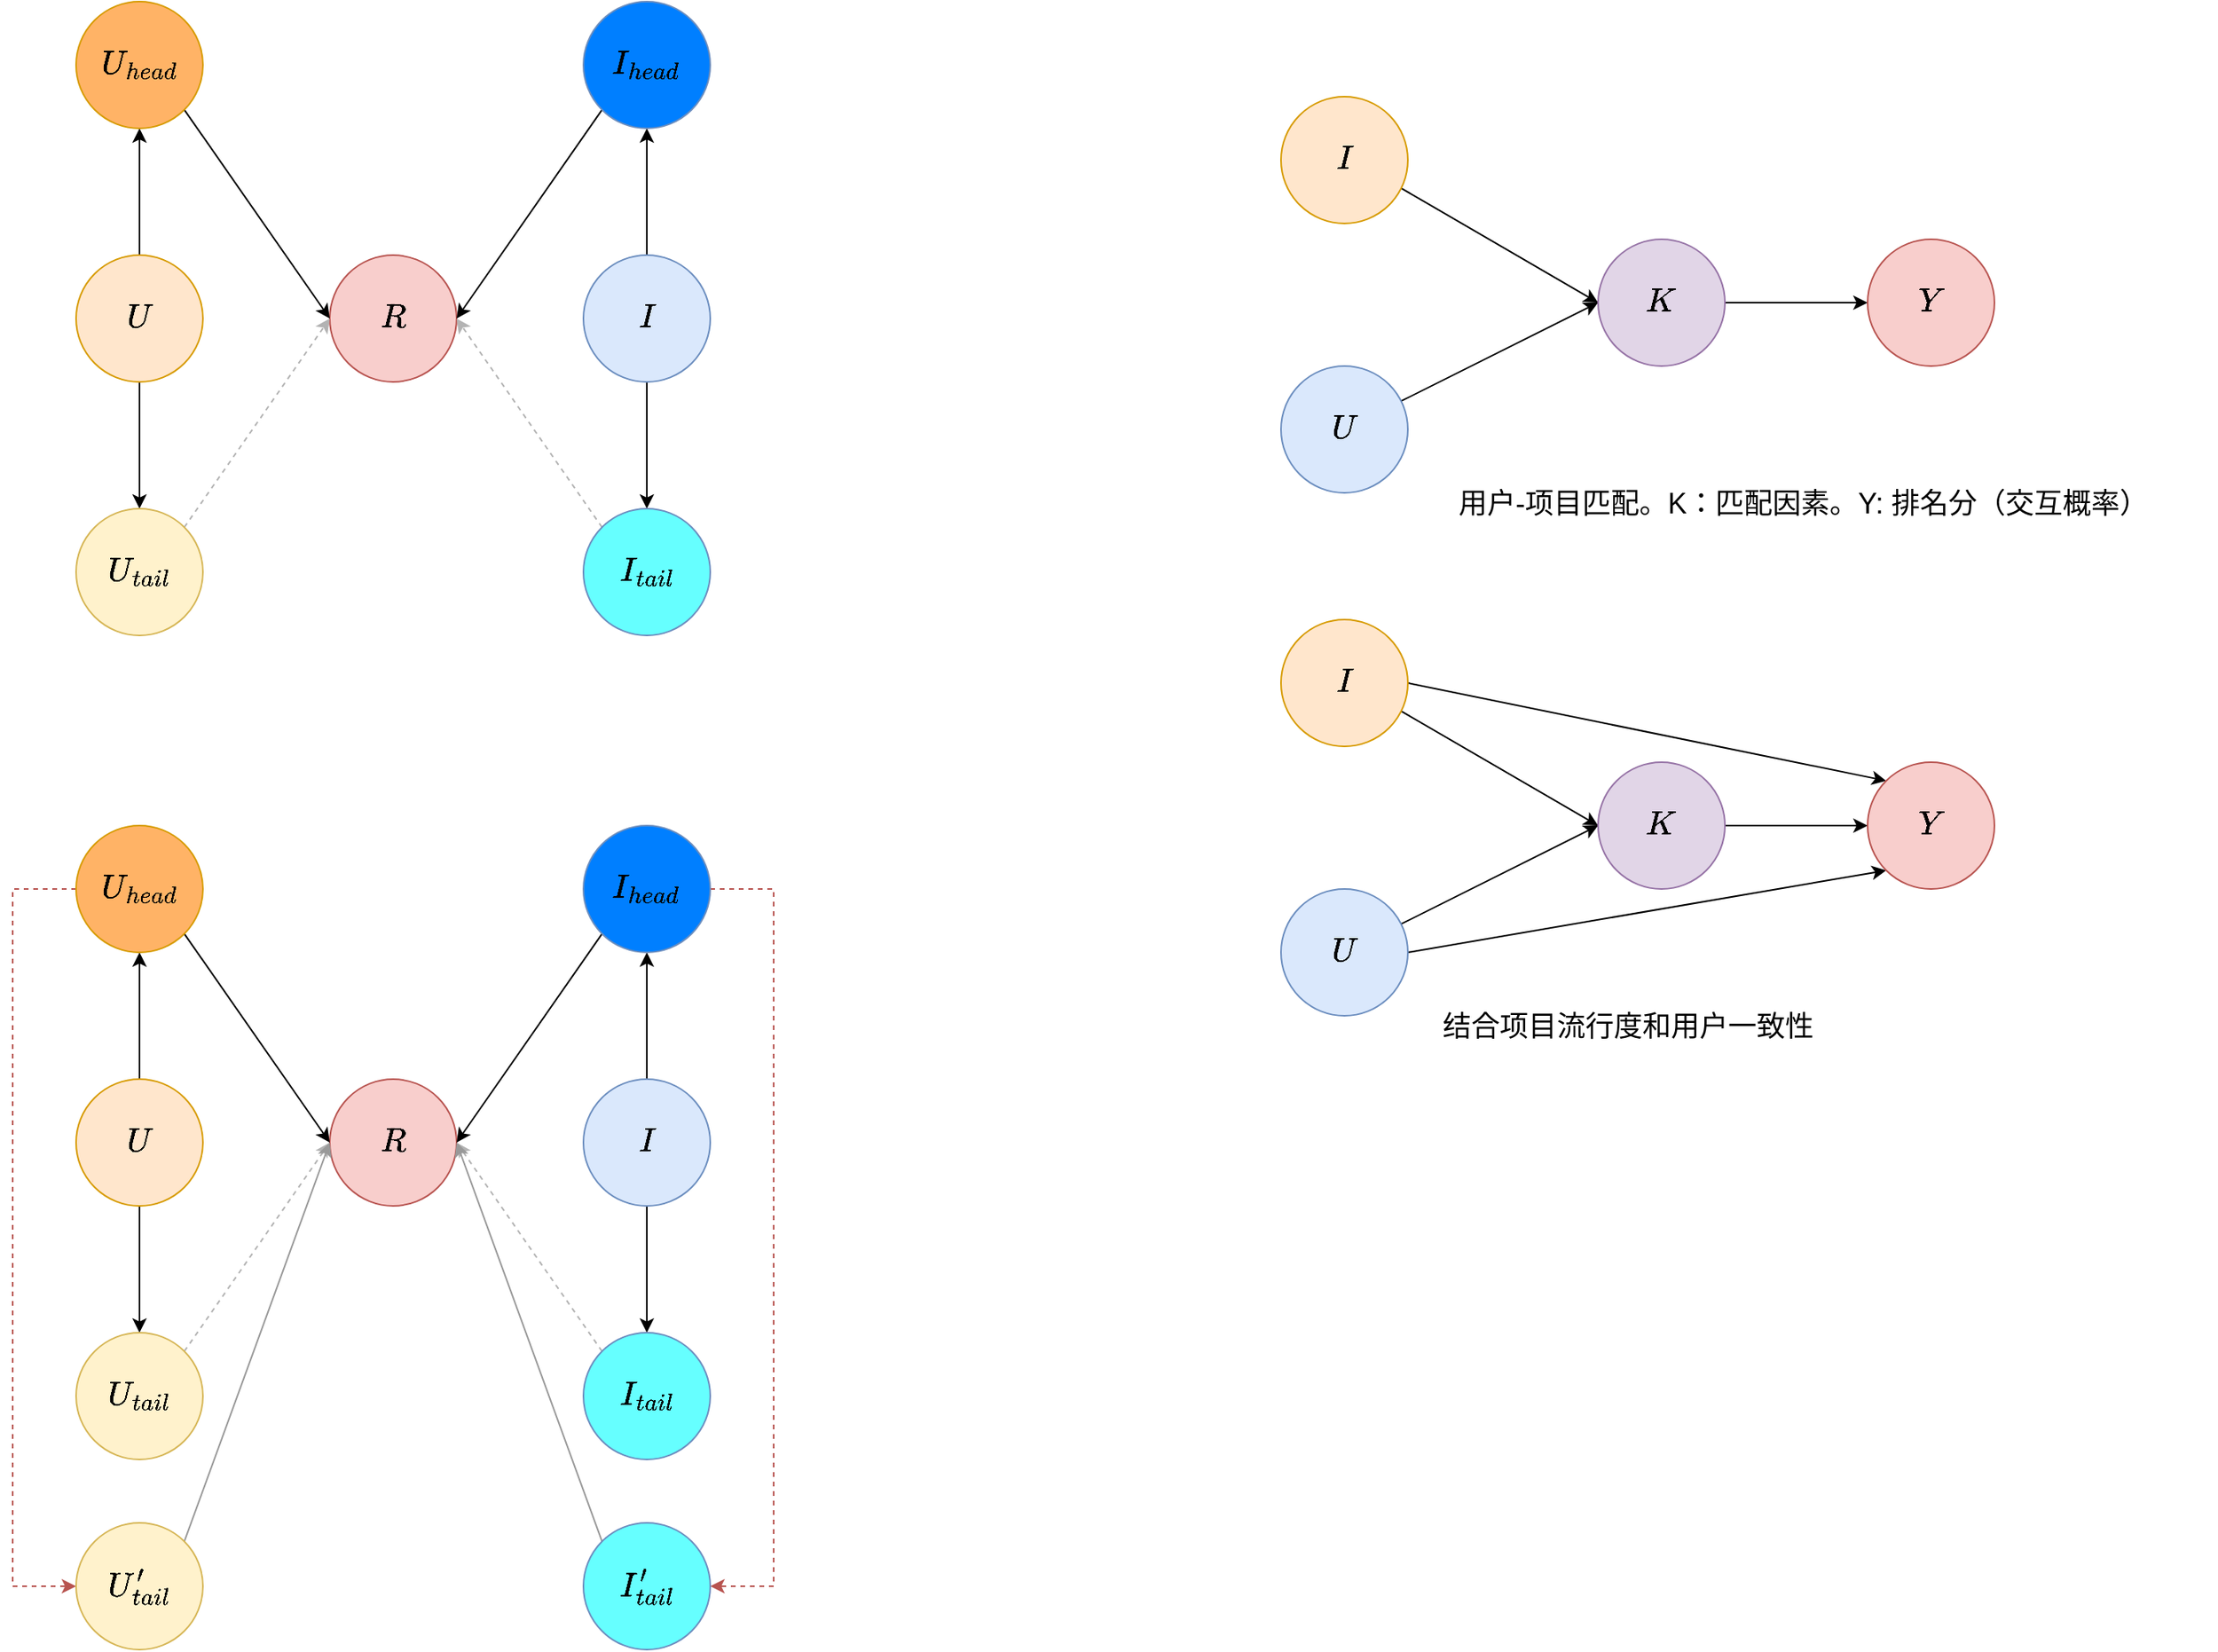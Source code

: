 <mxfile version="24.7.17">
  <diagram name="第 1 页" id="56BlYWJSqFPztJBqIIqX">
    <mxGraphModel dx="1631" dy="878" grid="1" gridSize="10" guides="1" tooltips="1" connect="1" arrows="1" fold="1" page="1" pageScale="1" pageWidth="1654" pageHeight="1169" math="1" shadow="0">
      <root>
        <mxCell id="0" />
        <mxCell id="1" parent="0" />
        <mxCell id="Yaq9q1l7534vEPPW3w2g-6" value="&lt;span style=&quot;font-size: 18px;&quot;&gt;$$R$$&lt;/span&gt;" style="ellipse;whiteSpace=wrap;html=1;aspect=fixed;fillColor=#f8cecc;strokeColor=#b85450;" parent="1" vertex="1">
          <mxGeometry x="280" y="170" width="80" height="80" as="geometry" />
        </mxCell>
        <mxCell id="Erw1R6gie_0iuRzOBLvt-8" style="edgeStyle=orthogonalEdgeStyle;rounded=0;orthogonalLoop=1;jettySize=auto;html=1;exitX=0.5;exitY=0;exitDx=0;exitDy=0;entryX=0.5;entryY=1;entryDx=0;entryDy=0;" parent="1" source="Yaq9q1l7534vEPPW3w2g-7" target="Erw1R6gie_0iuRzOBLvt-2" edge="1">
          <mxGeometry relative="1" as="geometry" />
        </mxCell>
        <mxCell id="Erw1R6gie_0iuRzOBLvt-9" style="edgeStyle=orthogonalEdgeStyle;rounded=0;orthogonalLoop=1;jettySize=auto;html=1;exitX=0.5;exitY=1;exitDx=0;exitDy=0;" parent="1" source="Yaq9q1l7534vEPPW3w2g-7" target="Erw1R6gie_0iuRzOBLvt-1" edge="1">
          <mxGeometry relative="1" as="geometry" />
        </mxCell>
        <mxCell id="Yaq9q1l7534vEPPW3w2g-7" value="&lt;font style=&quot;font-size: 18px;&quot;&gt;$$U$$&lt;/font&gt;" style="ellipse;whiteSpace=wrap;html=1;aspect=fixed;fillColor=#ffe6cc;strokeColor=#d79b00;" parent="1" vertex="1">
          <mxGeometry x="120" y="170" width="80" height="80" as="geometry" />
        </mxCell>
        <mxCell id="Erw1R6gie_0iuRzOBLvt-10" style="edgeStyle=orthogonalEdgeStyle;rounded=0;orthogonalLoop=1;jettySize=auto;html=1;exitX=0.5;exitY=1;exitDx=0;exitDy=0;entryX=0.5;entryY=0;entryDx=0;entryDy=0;" parent="1" source="Yaq9q1l7534vEPPW3w2g-8" target="Yaq9q1l7534vEPPW3w2g-9" edge="1">
          <mxGeometry relative="1" as="geometry" />
        </mxCell>
        <mxCell id="Erw1R6gie_0iuRzOBLvt-11" style="edgeStyle=orthogonalEdgeStyle;rounded=0;orthogonalLoop=1;jettySize=auto;html=1;exitX=0.5;exitY=0;exitDx=0;exitDy=0;" parent="1" source="Yaq9q1l7534vEPPW3w2g-8" target="Yaq9q1l7534vEPPW3w2g-10" edge="1">
          <mxGeometry relative="1" as="geometry" />
        </mxCell>
        <mxCell id="Yaq9q1l7534vEPPW3w2g-8" value="&lt;span style=&quot;font-size: 18px;&quot;&gt;$$I$$&lt;/span&gt;" style="ellipse;whiteSpace=wrap;html=1;aspect=fixed;fillColor=#dae8fc;strokeColor=#6c8ebf;" parent="1" vertex="1">
          <mxGeometry x="440" y="170" width="80" height="80" as="geometry" />
        </mxCell>
        <mxCell id="Erw1R6gie_0iuRzOBLvt-16" style="rounded=0;orthogonalLoop=1;jettySize=auto;html=1;exitX=0;exitY=0;exitDx=0;exitDy=0;entryX=1;entryY=0.5;entryDx=0;entryDy=0;dashed=1;strokeColor=#B3B3B3;" parent="1" source="Yaq9q1l7534vEPPW3w2g-9" target="Yaq9q1l7534vEPPW3w2g-6" edge="1">
          <mxGeometry relative="1" as="geometry" />
        </mxCell>
        <mxCell id="Yaq9q1l7534vEPPW3w2g-9" value="&lt;span style=&quot;font-size: 18px;&quot;&gt;$$I_{tail}$$&lt;/span&gt;" style="ellipse;whiteSpace=wrap;html=1;aspect=fixed;fillColor=#66FFFF;strokeColor=#6c8ebf;" parent="1" vertex="1">
          <mxGeometry x="440" y="330" width="80" height="80" as="geometry" />
        </mxCell>
        <mxCell id="Erw1R6gie_0iuRzOBLvt-15" style="rounded=0;orthogonalLoop=1;jettySize=auto;html=1;exitX=0;exitY=1;exitDx=0;exitDy=0;entryX=1;entryY=0.5;entryDx=0;entryDy=0;" parent="1" source="Yaq9q1l7534vEPPW3w2g-10" target="Yaq9q1l7534vEPPW3w2g-6" edge="1">
          <mxGeometry relative="1" as="geometry" />
        </mxCell>
        <mxCell id="Yaq9q1l7534vEPPW3w2g-10" value="&lt;span style=&quot;font-size: 18px;&quot;&gt;$$I_{head}$$&lt;/span&gt;" style="ellipse;whiteSpace=wrap;html=1;aspect=fixed;fillColor=#007FFF;strokeColor=#6c8ebf;" parent="1" vertex="1">
          <mxGeometry x="440" y="10" width="80" height="80" as="geometry" />
        </mxCell>
        <mxCell id="Erw1R6gie_0iuRzOBLvt-14" style="rounded=0;orthogonalLoop=1;jettySize=auto;html=1;exitX=1;exitY=0;exitDx=0;exitDy=0;dashed=1;strokeColor=#B3B3B3;" parent="1" source="Erw1R6gie_0iuRzOBLvt-1" edge="1">
          <mxGeometry relative="1" as="geometry">
            <mxPoint x="280" y="210" as="targetPoint" />
          </mxGeometry>
        </mxCell>
        <mxCell id="Erw1R6gie_0iuRzOBLvt-1" value="&lt;span style=&quot;font-size: 18px;&quot;&gt;$$U_{tail}$$&lt;/span&gt;" style="ellipse;whiteSpace=wrap;html=1;aspect=fixed;fillColor=#fff2cc;strokeColor=#d6b656;" parent="1" vertex="1">
          <mxGeometry x="120" y="330" width="80" height="80" as="geometry" />
        </mxCell>
        <mxCell id="Erw1R6gie_0iuRzOBLvt-12" style="rounded=0;orthogonalLoop=1;jettySize=auto;html=1;exitX=1;exitY=1;exitDx=0;exitDy=0;entryX=0;entryY=0.5;entryDx=0;entryDy=0;" parent="1" source="Erw1R6gie_0iuRzOBLvt-2" target="Yaq9q1l7534vEPPW3w2g-6" edge="1">
          <mxGeometry relative="1" as="geometry" />
        </mxCell>
        <mxCell id="Erw1R6gie_0iuRzOBLvt-2" value="&lt;span style=&quot;font-size: 18px;&quot;&gt;$$U_{head}$$&lt;/span&gt;" style="ellipse;whiteSpace=wrap;html=1;aspect=fixed;fillColor=#FFB366;strokeColor=#d79b00;" parent="1" vertex="1">
          <mxGeometry x="120" y="10" width="80" height="80" as="geometry" />
        </mxCell>
        <mxCell id="Erw1R6gie_0iuRzOBLvt-17" value="&lt;span style=&quot;font-size: 18px;&quot;&gt;$$R$$&lt;/span&gt;" style="ellipse;whiteSpace=wrap;html=1;aspect=fixed;fillColor=#f8cecc;strokeColor=#b85450;" parent="1" vertex="1">
          <mxGeometry x="280" y="690" width="80" height="80" as="geometry" />
        </mxCell>
        <mxCell id="Erw1R6gie_0iuRzOBLvt-18" style="edgeStyle=orthogonalEdgeStyle;rounded=0;orthogonalLoop=1;jettySize=auto;html=1;exitX=0.5;exitY=0;exitDx=0;exitDy=0;entryX=0.5;entryY=1;entryDx=0;entryDy=0;" parent="1" source="Erw1R6gie_0iuRzOBLvt-20" target="Erw1R6gie_0iuRzOBLvt-31" edge="1">
          <mxGeometry relative="1" as="geometry" />
        </mxCell>
        <mxCell id="Erw1R6gie_0iuRzOBLvt-19" style="edgeStyle=orthogonalEdgeStyle;rounded=0;orthogonalLoop=1;jettySize=auto;html=1;exitX=0.5;exitY=1;exitDx=0;exitDy=0;" parent="1" source="Erw1R6gie_0iuRzOBLvt-20" target="Erw1R6gie_0iuRzOBLvt-29" edge="1">
          <mxGeometry relative="1" as="geometry" />
        </mxCell>
        <mxCell id="Erw1R6gie_0iuRzOBLvt-20" value="&lt;font style=&quot;font-size: 18px;&quot;&gt;$$U$$&lt;/font&gt;" style="ellipse;whiteSpace=wrap;html=1;aspect=fixed;fillColor=#ffe6cc;strokeColor=#d79b00;" parent="1" vertex="1">
          <mxGeometry x="120" y="690" width="80" height="80" as="geometry" />
        </mxCell>
        <mxCell id="Erw1R6gie_0iuRzOBLvt-21" style="edgeStyle=orthogonalEdgeStyle;rounded=0;orthogonalLoop=1;jettySize=auto;html=1;exitX=0.5;exitY=1;exitDx=0;exitDy=0;entryX=0.5;entryY=0;entryDx=0;entryDy=0;" parent="1" source="Erw1R6gie_0iuRzOBLvt-23" target="Erw1R6gie_0iuRzOBLvt-25" edge="1">
          <mxGeometry relative="1" as="geometry" />
        </mxCell>
        <mxCell id="Erw1R6gie_0iuRzOBLvt-22" style="edgeStyle=orthogonalEdgeStyle;rounded=0;orthogonalLoop=1;jettySize=auto;html=1;exitX=0.5;exitY=0;exitDx=0;exitDy=0;" parent="1" source="Erw1R6gie_0iuRzOBLvt-23" target="Erw1R6gie_0iuRzOBLvt-27" edge="1">
          <mxGeometry relative="1" as="geometry" />
        </mxCell>
        <mxCell id="Erw1R6gie_0iuRzOBLvt-23" value="&lt;span style=&quot;font-size: 18px;&quot;&gt;$$I$$&lt;/span&gt;" style="ellipse;whiteSpace=wrap;html=1;aspect=fixed;fillColor=#dae8fc;strokeColor=#6c8ebf;" parent="1" vertex="1">
          <mxGeometry x="440" y="690" width="80" height="80" as="geometry" />
        </mxCell>
        <mxCell id="Erw1R6gie_0iuRzOBLvt-24" style="rounded=0;orthogonalLoop=1;jettySize=auto;html=1;exitX=0;exitY=0;exitDx=0;exitDy=0;entryX=1;entryY=0.5;entryDx=0;entryDy=0;dashed=1;strokeColor=#B3B3B3;" parent="1" source="Erw1R6gie_0iuRzOBLvt-25" target="Erw1R6gie_0iuRzOBLvt-17" edge="1">
          <mxGeometry relative="1" as="geometry" />
        </mxCell>
        <mxCell id="Erw1R6gie_0iuRzOBLvt-25" value="&lt;span style=&quot;font-size: 18px;&quot;&gt;$$I_{tail}$$&lt;/span&gt;" style="ellipse;whiteSpace=wrap;html=1;aspect=fixed;fillColor=#66FFFF;strokeColor=#6c8ebf;" parent="1" vertex="1">
          <mxGeometry x="440" y="850" width="80" height="80" as="geometry" />
        </mxCell>
        <mxCell id="Erw1R6gie_0iuRzOBLvt-26" style="rounded=0;orthogonalLoop=1;jettySize=auto;html=1;exitX=0;exitY=1;exitDx=0;exitDy=0;entryX=1;entryY=0.5;entryDx=0;entryDy=0;" parent="1" source="Erw1R6gie_0iuRzOBLvt-27" target="Erw1R6gie_0iuRzOBLvt-17" edge="1">
          <mxGeometry relative="1" as="geometry" />
        </mxCell>
        <mxCell id="Erw1R6gie_0iuRzOBLvt-36" style="edgeStyle=orthogonalEdgeStyle;rounded=0;orthogonalLoop=1;jettySize=auto;html=1;exitX=1;exitY=0.5;exitDx=0;exitDy=0;entryX=1;entryY=0.5;entryDx=0;entryDy=0;fillColor=#f8cecc;strokeColor=#b85450;dashed=1;" parent="1" source="Erw1R6gie_0iuRzOBLvt-27" target="Erw1R6gie_0iuRzOBLvt-32" edge="1">
          <mxGeometry relative="1" as="geometry">
            <Array as="points">
              <mxPoint x="560" y="570" />
              <mxPoint x="560" y="1010" />
            </Array>
          </mxGeometry>
        </mxCell>
        <mxCell id="Erw1R6gie_0iuRzOBLvt-27" value="&lt;span style=&quot;font-size: 18px;&quot;&gt;$$I_{head}$$&lt;/span&gt;" style="ellipse;whiteSpace=wrap;html=1;aspect=fixed;fillColor=#007FFF;strokeColor=#6c8ebf;" parent="1" vertex="1">
          <mxGeometry x="440" y="530" width="80" height="80" as="geometry" />
        </mxCell>
        <mxCell id="Erw1R6gie_0iuRzOBLvt-28" style="rounded=0;orthogonalLoop=1;jettySize=auto;html=1;exitX=1;exitY=0;exitDx=0;exitDy=0;dashed=1;strokeColor=#B3B3B3;" parent="1" source="Erw1R6gie_0iuRzOBLvt-29" edge="1">
          <mxGeometry relative="1" as="geometry">
            <mxPoint x="280" y="730" as="targetPoint" />
          </mxGeometry>
        </mxCell>
        <mxCell id="Erw1R6gie_0iuRzOBLvt-29" value="&lt;span style=&quot;font-size: 18px;&quot;&gt;$$U_{tail}$$&lt;/span&gt;" style="ellipse;whiteSpace=wrap;html=1;aspect=fixed;fillColor=#fff2cc;strokeColor=#d6b656;" parent="1" vertex="1">
          <mxGeometry x="120" y="850" width="80" height="80" as="geometry" />
        </mxCell>
        <mxCell id="Erw1R6gie_0iuRzOBLvt-30" style="rounded=0;orthogonalLoop=1;jettySize=auto;html=1;exitX=1;exitY=1;exitDx=0;exitDy=0;entryX=0;entryY=0.5;entryDx=0;entryDy=0;" parent="1" source="Erw1R6gie_0iuRzOBLvt-31" target="Erw1R6gie_0iuRzOBLvt-17" edge="1">
          <mxGeometry relative="1" as="geometry" />
        </mxCell>
        <mxCell id="Erw1R6gie_0iuRzOBLvt-35" style="edgeStyle=orthogonalEdgeStyle;rounded=0;orthogonalLoop=1;jettySize=auto;html=1;exitX=0;exitY=0.5;exitDx=0;exitDy=0;entryX=0;entryY=0.5;entryDx=0;entryDy=0;dashed=1;fillColor=#f8cecc;strokeColor=#b85450;" parent="1" source="Erw1R6gie_0iuRzOBLvt-31" target="Erw1R6gie_0iuRzOBLvt-33" edge="1">
          <mxGeometry relative="1" as="geometry">
            <Array as="points">
              <mxPoint x="80" y="570" />
              <mxPoint x="80" y="1010" />
            </Array>
          </mxGeometry>
        </mxCell>
        <mxCell id="Erw1R6gie_0iuRzOBLvt-31" value="&lt;span style=&quot;font-size: 18px;&quot;&gt;$$U_{head}$$&lt;/span&gt;" style="ellipse;whiteSpace=wrap;html=1;aspect=fixed;fillColor=#FFB366;strokeColor=#d79b00;" parent="1" vertex="1">
          <mxGeometry x="120" y="530" width="80" height="80" as="geometry" />
        </mxCell>
        <mxCell id="Erw1R6gie_0iuRzOBLvt-37" style="rounded=0;orthogonalLoop=1;jettySize=auto;html=1;exitX=0;exitY=0;exitDx=0;exitDy=0;entryX=1;entryY=0.5;entryDx=0;entryDy=0;strokeColor=#999999;" parent="1" source="Erw1R6gie_0iuRzOBLvt-32" target="Erw1R6gie_0iuRzOBLvt-17" edge="1">
          <mxGeometry relative="1" as="geometry" />
        </mxCell>
        <mxCell id="Erw1R6gie_0iuRzOBLvt-32" value="&lt;span style=&quot;font-size: 18px;&quot;&gt;$$I_{tail}^{\prime}$$&lt;/span&gt;" style="ellipse;whiteSpace=wrap;html=1;aspect=fixed;fillColor=#66FFFF;strokeColor=#6c8ebf;" parent="1" vertex="1">
          <mxGeometry x="440" y="970" width="80" height="80" as="geometry" />
        </mxCell>
        <mxCell id="Erw1R6gie_0iuRzOBLvt-38" style="rounded=0;orthogonalLoop=1;jettySize=auto;html=1;exitX=1;exitY=0;exitDx=0;exitDy=0;strokeColor=#999999;" parent="1" source="Erw1R6gie_0iuRzOBLvt-33" edge="1">
          <mxGeometry relative="1" as="geometry">
            <mxPoint x="280" y="730" as="targetPoint" />
          </mxGeometry>
        </mxCell>
        <mxCell id="Erw1R6gie_0iuRzOBLvt-33" value="&lt;span style=&quot;font-size: 18px;&quot;&gt;$$U_{tail}^{\prime}$$&lt;/span&gt;" style="ellipse;whiteSpace=wrap;html=1;aspect=fixed;fillColor=#fff2cc;strokeColor=#d6b656;" parent="1" vertex="1">
          <mxGeometry x="120" y="970" width="80" height="80" as="geometry" />
        </mxCell>
        <mxCell id="acMKYbe6vQJ9O9eNH2sJ-32" style="rounded=0;orthogonalLoop=1;jettySize=auto;html=1;exitX=0.951;exitY=0.724;exitDx=0;exitDy=0;entryX=0;entryY=0.5;entryDx=0;entryDy=0;exitPerimeter=0;" edge="1" parent="1" source="acMKYbe6vQJ9O9eNH2sJ-1" target="acMKYbe6vQJ9O9eNH2sJ-3">
          <mxGeometry relative="1" as="geometry" />
        </mxCell>
        <mxCell id="acMKYbe6vQJ9O9eNH2sJ-1" value="&lt;font style=&quot;font-size: 18px;&quot;&gt;$$I$$&lt;/font&gt;" style="ellipse;whiteSpace=wrap;html=1;aspect=fixed;fillColor=#ffe6cc;strokeColor=#d79b00;" vertex="1" parent="1">
          <mxGeometry x="880" y="70" width="80" height="80" as="geometry" />
        </mxCell>
        <mxCell id="acMKYbe6vQJ9O9eNH2sJ-33" style="rounded=0;orthogonalLoop=1;jettySize=auto;html=1;entryX=0;entryY=0.5;entryDx=0;entryDy=0;" edge="1" parent="1" source="acMKYbe6vQJ9O9eNH2sJ-2" target="acMKYbe6vQJ9O9eNH2sJ-3">
          <mxGeometry relative="1" as="geometry" />
        </mxCell>
        <mxCell id="acMKYbe6vQJ9O9eNH2sJ-2" value="&lt;span style=&quot;font-size: 18px;&quot;&gt;$$U$$&lt;/span&gt;" style="ellipse;whiteSpace=wrap;html=1;aspect=fixed;fillColor=#dae8fc;strokeColor=#6c8ebf;" vertex="1" parent="1">
          <mxGeometry x="880" y="240" width="80" height="80" as="geometry" />
        </mxCell>
        <mxCell id="acMKYbe6vQJ9O9eNH2sJ-34" style="edgeStyle=orthogonalEdgeStyle;rounded=0;orthogonalLoop=1;jettySize=auto;html=1;exitX=1;exitY=0.5;exitDx=0;exitDy=0;" edge="1" parent="1" source="acMKYbe6vQJ9O9eNH2sJ-3" target="acMKYbe6vQJ9O9eNH2sJ-4">
          <mxGeometry relative="1" as="geometry" />
        </mxCell>
        <mxCell id="acMKYbe6vQJ9O9eNH2sJ-3" value="&lt;font style=&quot;font-size: 18px;&quot;&gt;\(K\)&lt;/font&gt;" style="ellipse;whiteSpace=wrap;html=1;aspect=fixed;fillColor=#e1d5e7;strokeColor=#9673a6;" vertex="1" parent="1">
          <mxGeometry x="1080" y="160" width="80" height="80" as="geometry" />
        </mxCell>
        <mxCell id="acMKYbe6vQJ9O9eNH2sJ-4" value="&lt;span style=&quot;font-size: 18px;&quot;&gt;$$Y$$&lt;/span&gt;" style="ellipse;whiteSpace=wrap;html=1;aspect=fixed;fillColor=#f8cecc;strokeColor=#b85450;" vertex="1" parent="1">
          <mxGeometry x="1250" y="160" width="80" height="80" as="geometry" />
        </mxCell>
        <mxCell id="acMKYbe6vQJ9O9eNH2sJ-35" value="用户-项目匹配。K：匹配因素。Y: 排名分（交互概率）" style="text;whiteSpace=wrap;fontSize=18;" vertex="1" parent="1">
          <mxGeometry x="990" y="310" width="480" height="40" as="geometry" />
        </mxCell>
        <mxCell id="acMKYbe6vQJ9O9eNH2sJ-43" value="结合项目流行度和用户一致性" style="text;whiteSpace=wrap;fontSize=18;" vertex="1" parent="1">
          <mxGeometry x="980" y="640" width="240" height="40" as="geometry" />
        </mxCell>
        <mxCell id="acMKYbe6vQJ9O9eNH2sJ-46" style="rounded=0;orthogonalLoop=1;jettySize=auto;html=1;exitX=0.951;exitY=0.724;exitDx=0;exitDy=0;entryX=0;entryY=0.5;entryDx=0;entryDy=0;exitPerimeter=0;" edge="1" parent="1" source="acMKYbe6vQJ9O9eNH2sJ-47" target="acMKYbe6vQJ9O9eNH2sJ-51">
          <mxGeometry relative="1" as="geometry" />
        </mxCell>
        <mxCell id="acMKYbe6vQJ9O9eNH2sJ-53" style="rounded=0;orthogonalLoop=1;jettySize=auto;html=1;exitX=1;exitY=0.5;exitDx=0;exitDy=0;entryX=0;entryY=0;entryDx=0;entryDy=0;" edge="1" parent="1" source="acMKYbe6vQJ9O9eNH2sJ-47" target="acMKYbe6vQJ9O9eNH2sJ-52">
          <mxGeometry relative="1" as="geometry" />
        </mxCell>
        <mxCell id="acMKYbe6vQJ9O9eNH2sJ-47" value="&lt;font style=&quot;font-size: 18px;&quot;&gt;$$I$$&lt;/font&gt;" style="ellipse;whiteSpace=wrap;html=1;aspect=fixed;fillColor=#ffe6cc;strokeColor=#d79b00;" vertex="1" parent="1">
          <mxGeometry x="880" y="400" width="80" height="80" as="geometry" />
        </mxCell>
        <mxCell id="acMKYbe6vQJ9O9eNH2sJ-48" style="rounded=0;orthogonalLoop=1;jettySize=auto;html=1;entryX=0;entryY=0.5;entryDx=0;entryDy=0;" edge="1" parent="1" source="acMKYbe6vQJ9O9eNH2sJ-49" target="acMKYbe6vQJ9O9eNH2sJ-51">
          <mxGeometry relative="1" as="geometry" />
        </mxCell>
        <mxCell id="acMKYbe6vQJ9O9eNH2sJ-54" style="rounded=0;orthogonalLoop=1;jettySize=auto;html=1;exitX=1;exitY=0.5;exitDx=0;exitDy=0;entryX=0;entryY=1;entryDx=0;entryDy=0;" edge="1" parent="1" source="acMKYbe6vQJ9O9eNH2sJ-49" target="acMKYbe6vQJ9O9eNH2sJ-52">
          <mxGeometry relative="1" as="geometry" />
        </mxCell>
        <mxCell id="acMKYbe6vQJ9O9eNH2sJ-49" value="&lt;span style=&quot;font-size: 18px;&quot;&gt;$$U$$&lt;/span&gt;" style="ellipse;whiteSpace=wrap;html=1;aspect=fixed;fillColor=#dae8fc;strokeColor=#6c8ebf;" vertex="1" parent="1">
          <mxGeometry x="880" y="570" width="80" height="80" as="geometry" />
        </mxCell>
        <mxCell id="acMKYbe6vQJ9O9eNH2sJ-50" style="edgeStyle=orthogonalEdgeStyle;rounded=0;orthogonalLoop=1;jettySize=auto;html=1;exitX=1;exitY=0.5;exitDx=0;exitDy=0;" edge="1" parent="1" source="acMKYbe6vQJ9O9eNH2sJ-51" target="acMKYbe6vQJ9O9eNH2sJ-52">
          <mxGeometry relative="1" as="geometry" />
        </mxCell>
        <mxCell id="acMKYbe6vQJ9O9eNH2sJ-51" value="&lt;font style=&quot;font-size: 18px;&quot;&gt;\(K\)&lt;/font&gt;" style="ellipse;whiteSpace=wrap;html=1;aspect=fixed;fillColor=#e1d5e7;strokeColor=#9673a6;" vertex="1" parent="1">
          <mxGeometry x="1080" y="490" width="80" height="80" as="geometry" />
        </mxCell>
        <mxCell id="acMKYbe6vQJ9O9eNH2sJ-52" value="&lt;span style=&quot;font-size: 18px;&quot;&gt;$$Y$$&lt;/span&gt;" style="ellipse;whiteSpace=wrap;html=1;aspect=fixed;fillColor=#f8cecc;strokeColor=#b85450;" vertex="1" parent="1">
          <mxGeometry x="1250" y="490" width="80" height="80" as="geometry" />
        </mxCell>
      </root>
    </mxGraphModel>
  </diagram>
</mxfile>
